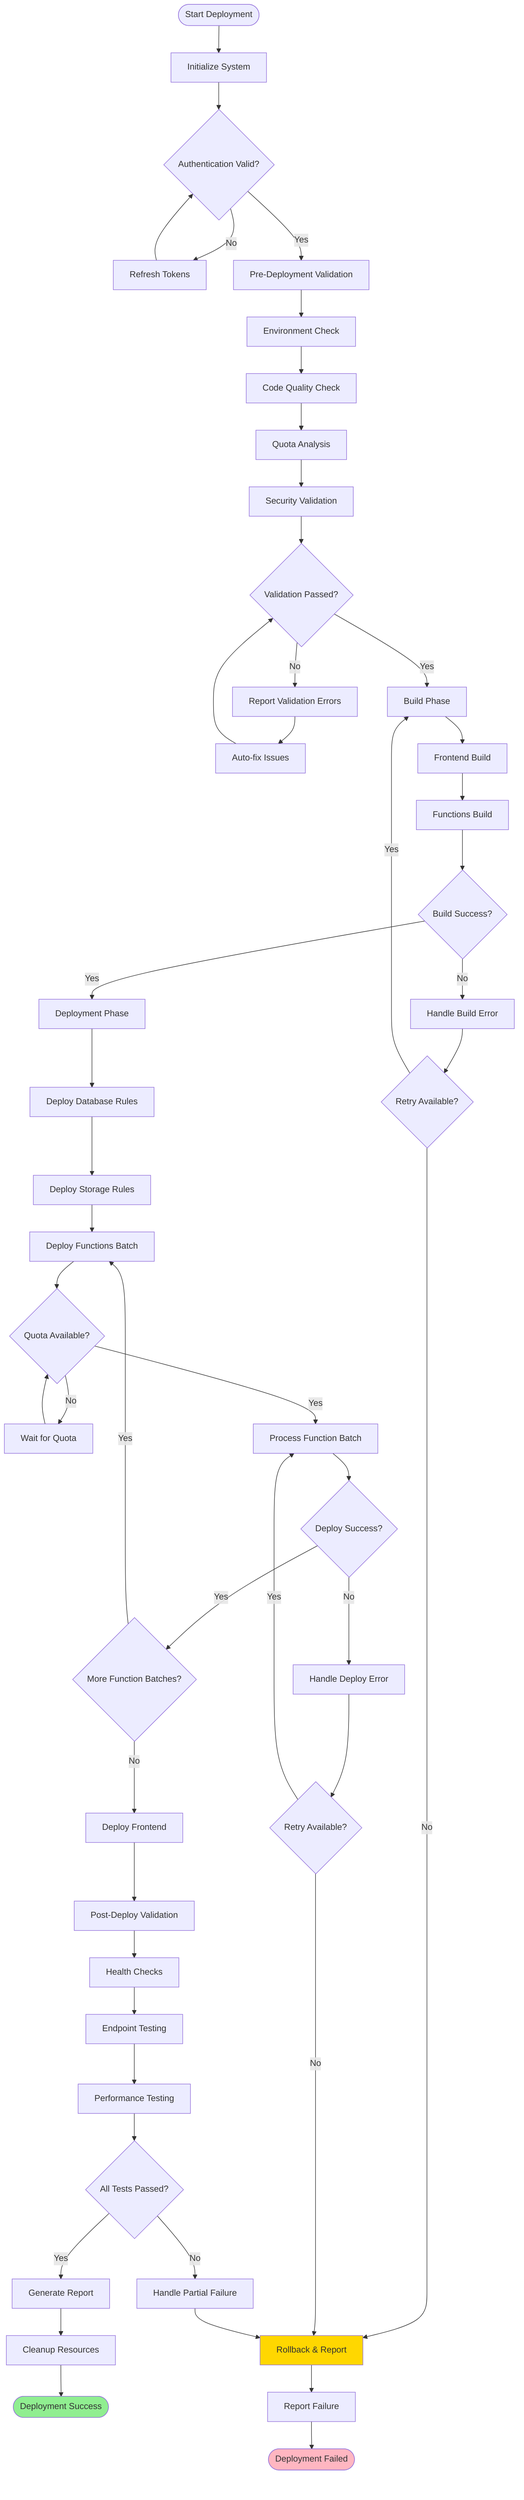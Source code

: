 flowchart TD
    Start([Start Deployment]) --> Init[Initialize System]
    Init --> Auth{Authentication Valid?}
    Auth -->|No| AuthFix[Refresh Tokens]
    AuthFix --> Auth
    Auth -->|Yes| PreVal[Pre-Deployment Validation]
    
    PreVal --> EnvCheck[Environment Check]
    EnvCheck --> CodeQual[Code Quality Check]
    CodeQual --> QuotaCheck[Quota Analysis]
    QuotaCheck --> SecCheck[Security Validation]
    
    SecCheck --> ValidationResult{Validation Passed?}
    ValidationResult -->|No| ValidationError[Report Validation Errors]
    ValidationError --> FixIssues[Auto-fix Issues]
    FixIssues --> ValidationResult
    ValidationResult -->|Yes| BuildPhase[Build Phase]
    
    BuildPhase --> FrontendBuild[Frontend Build]
    FrontendBuild --> FunctionsBuild[Functions Build]
    FunctionsBuild --> BuildResult{Build Success?}
    
    BuildResult -->|No| BuildError[Handle Build Error]
    BuildError --> RetryBuild{Retry Available?}
    RetryBuild -->|Yes| BuildPhase
    RetryBuild -->|No| Rollback[Rollback & Report]
    
    BuildResult -->|Yes| DeployPhase[Deployment Phase]
    
    DeployPhase --> DeployRules[Deploy Database Rules]
    DeployRules --> DeployStorage[Deploy Storage Rules]
    DeployStorage --> DeployFunctions[Deploy Functions Batch]
    
    DeployFunctions --> QuotaCheck2{Quota Available?}
    QuotaCheck2 -->|No| WaitQuota[Wait for Quota]
    WaitQuota --> QuotaCheck2
    QuotaCheck2 -->|Yes| BatchDeploy[Process Function Batch]
    
    BatchDeploy --> DeployResult{Deploy Success?}
    DeployResult -->|No| DeployError[Handle Deploy Error]
    DeployError --> RetryDeploy{Retry Available?}
    RetryDeploy -->|Yes| BatchDeploy
    RetryDeploy -->|No| Rollback
    
    DeployResult -->|Yes| MoreBatches{More Function Batches?}
    MoreBatches -->|Yes| DeployFunctions
    MoreBatches -->|No| DeployFrontend[Deploy Frontend]
    
    DeployFrontend --> ValidationPhase[Post-Deploy Validation]
    ValidationPhase --> HealthCheck[Health Checks]
    HealthCheck --> EndpointTest[Endpoint Testing]
    EndpointTest --> PerformanceTest[Performance Testing]
    
    PerformanceTest --> ValidationSuccess{All Tests Passed?}
    ValidationSuccess -->|No| PartialFailure[Handle Partial Failure]
    PartialFailure --> Rollback
    ValidationSuccess -->|Yes| GenerateReport[Generate Report]
    
    GenerateReport --> Cleanup[Cleanup Resources]
    Cleanup --> Success([Deployment Success])
    
    Rollback --> ReportFailure[Report Failure]
    ReportFailure --> Failure([Deployment Failed])
    
    style Success fill:#90EE90
    style Failure fill:#FFB6C1
    style Rollback fill:#FFD700